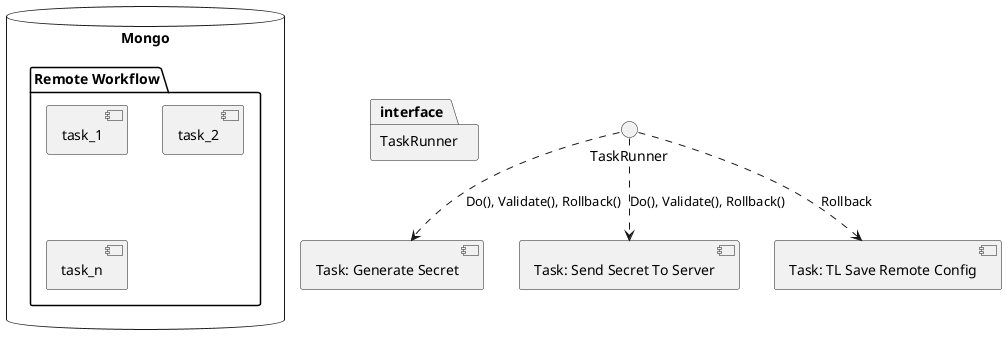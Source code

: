 @startuml

database "Mongo" {
package "Remote Workflow" {
  component task_1
  component task_2


  component task_n
}
}
package "TaskRunner" as interface {
    
}

TaskRunner ..> [Task: Generate Secret] : Do(), Validate(), Rollback()
TaskRunner ..> [Task: Send Secret To Server] : Do(), Validate(), Rollback()
TaskRunner ..> [Task: TL Save Remote Config] : Rollback

@enduml
